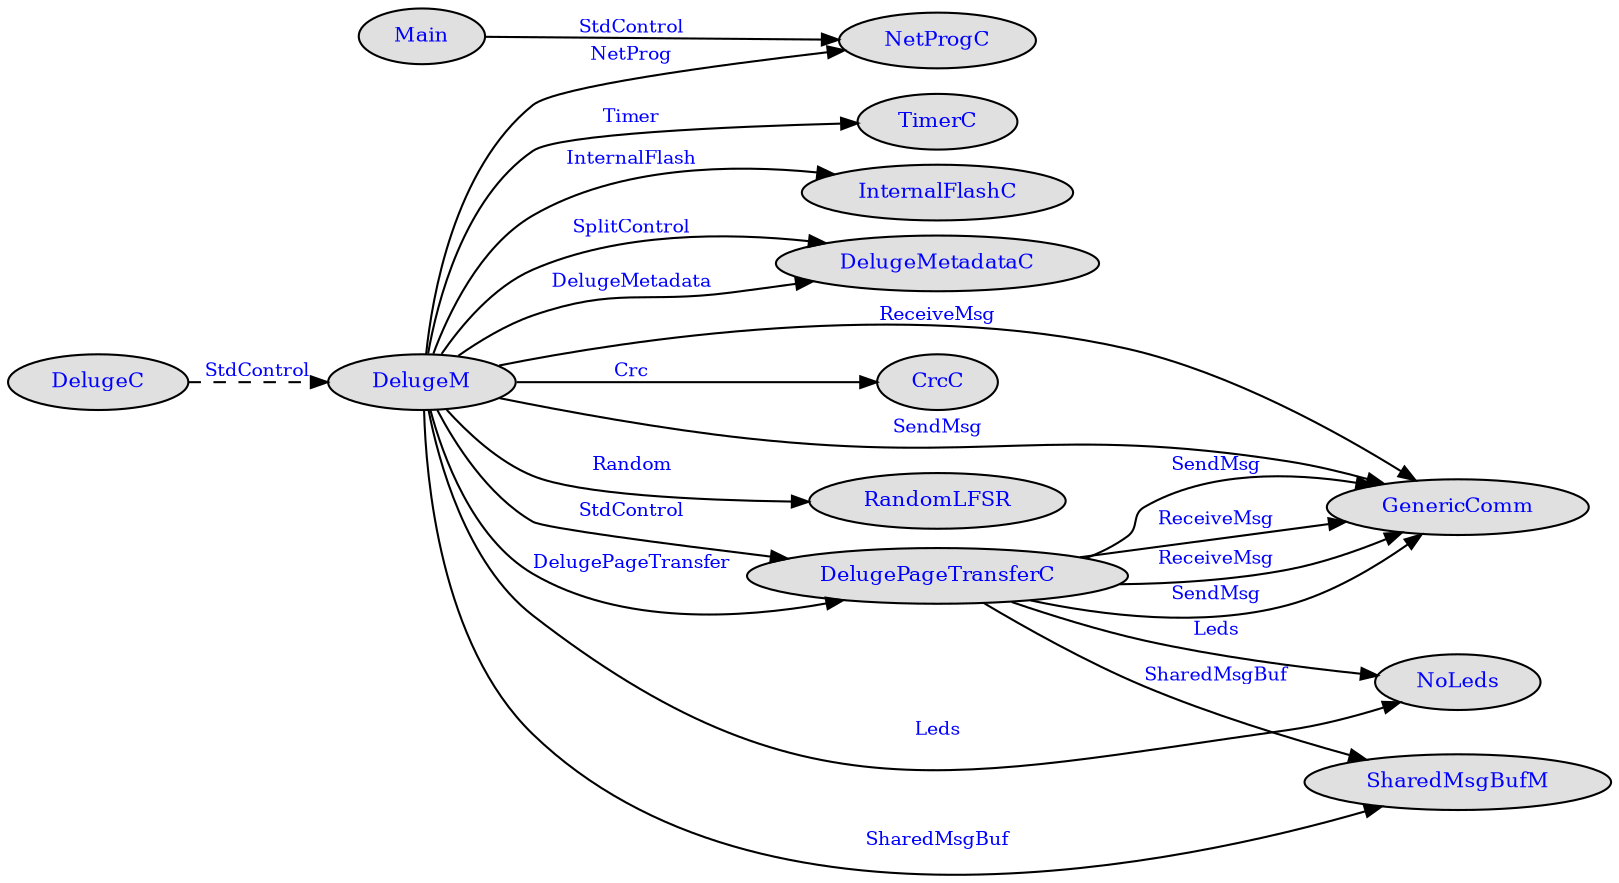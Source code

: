 digraph "DelugeC_if" {
    rankdir=LR;
    ratio=compress;
    margin="0,0";
    ranksep=0.0005; 
    nodesep=0.1; 
    node [shape=ellipse style=filled fillcolor="#e0e0e0"];
    node [fontsize=10 height=.1 width=.1];
    edge [fontsize=9 arrowsize=.8];
    node [fontcolor=blue];
    edge [fontcolor=blue];

    DelugeC [URL="tos.lib.Deluge.DelugeC.nc.html"];
    DelugeM [URL="tos.lib.Deluge.DelugeM.nc.html"];
    DelugeC -> DelugeM [ style=dashed label="StdControl" URL="tos.interfaces.StdControl.nc.html" ];
    DelugeM [URL="tos.lib.Deluge.DelugeM.nc.html"];
    InternalFlashC [URL="tos.platform.avrmote.InternalFlashC.nc.html"];
    DelugeM -> InternalFlashC [ label="InternalFlash" URL="tos.interfaces.InternalFlash.nc.html" ];
    Main [URL="tos.system.Main.nc.html"];
    NetProgC [URL="tos.lib.Deluge.NetProgC.nc.html"];
    Main -> NetProgC [ label="StdControl" URL="tos.interfaces.StdControl.nc.html" ];
    DelugeM [URL="tos.lib.Deluge.DelugeM.nc.html"];
    DelugeMetadataC [URL="tos.lib.Deluge.DelugeMetadataC.nc.html"];
    DelugeM -> DelugeMetadataC [ label="SplitControl" URL="tos.interfaces.SplitControl.nc.html" ];
    DelugeM [URL="tos.lib.Deluge.DelugeM.nc.html"];
    DelugePageTransferC [URL="tos.lib.Deluge.DelugePageTransferC.nc.html"];
    DelugeM -> DelugePageTransferC [ label="StdControl" URL="tos.interfaces.StdControl.nc.html" ];
    DelugeM [URL="tos.lib.Deluge.DelugeM.nc.html"];
    CrcC [URL="tos.system.CrcC.nc.html"];
    DelugeM -> CrcC [ label="Crc" URL="tos.interfaces.Crc.nc.html" ];
    DelugeM [URL="tos.lib.Deluge.DelugeM.nc.html"];
    NoLeds [URL="tos.system.NoLeds.nc.html"];
    DelugeM -> NoLeds [ label="Leds" URL="tos.interfaces.Leds.nc.html" ];
    DelugeM [URL="tos.lib.Deluge.DelugeM.nc.html"];
    DelugeMetadataC [URL="tos.lib.Deluge.DelugeMetadataC.nc.html"];
    DelugeM -> DelugeMetadataC [ label="DelugeMetadata" URL="tos.lib.Deluge.DelugeMetadata.nc.html" ];
    DelugeM [URL="tos.lib.Deluge.DelugeM.nc.html"];
    NetProgC [URL="tos.lib.Deluge.NetProgC.nc.html"];
    DelugeM -> NetProgC [ label="NetProg" URL="tos.lib.Deluge.NetProg.nc.html" ];
    DelugeM [URL="tos.lib.Deluge.DelugeM.nc.html"];
    DelugePageTransferC [URL="tos.lib.Deluge.DelugePageTransferC.nc.html"];
    DelugeM -> DelugePageTransferC [ label="DelugePageTransfer" URL="tos.lib.Deluge.DelugePageTransfer.nc.html" ];
    DelugeM [URL="tos.lib.Deluge.DelugeM.nc.html"];
    RandomLFSR [URL="tos.system.RandomLFSR.nc.html"];
    DelugeM -> RandomLFSR [ label="Random" URL="tos.interfaces.Random.nc.html" ];
    DelugeM [URL="tos.lib.Deluge.DelugeM.nc.html"];
    GenericComm [URL="tos.system.GenericComm.nc.html"];
    DelugeM -> GenericComm [ label="ReceiveMsg" URL="tos.interfaces.ReceiveMsg.nc.html" ];
    DelugeM [URL="tos.lib.Deluge.DelugeM.nc.html"];
    GenericComm [URL="tos.system.GenericComm.nc.html"];
    DelugeM -> GenericComm [ label="SendMsg" URL="tos.interfaces.SendMsg.nc.html" ];
    DelugeM [URL="tos.lib.Deluge.DelugeM.nc.html"];
    SharedMsgBufM [URL="tos.lib.Deluge.SharedMsgBufM.nc.html"];
    DelugeM -> SharedMsgBufM [ label="SharedMsgBuf" URL="tos.lib.Deluge.SharedMsgBuf.nc.html" ];
    DelugePageTransferC [URL="tos.lib.Deluge.DelugePageTransferC.nc.html"];
    SharedMsgBufM [URL="tos.lib.Deluge.SharedMsgBufM.nc.html"];
    DelugePageTransferC -> SharedMsgBufM [ label="SharedMsgBuf" URL="tos.lib.Deluge.SharedMsgBuf.nc.html" ];
    DelugeM [URL="tos.lib.Deluge.DelugeM.nc.html"];
    TimerC [URL="tos.system.TimerC.nc.html"];
    DelugeM -> TimerC [ label="Timer" URL="tos.interfaces.Timer.nc.html" ];
    DelugePageTransferC [URL="tos.lib.Deluge.DelugePageTransferC.nc.html"];
    NoLeds [URL="tos.system.NoLeds.nc.html"];
    DelugePageTransferC -> NoLeds [ label="Leds" URL="tos.interfaces.Leds.nc.html" ];
    DelugePageTransferC [URL="tos.lib.Deluge.DelugePageTransferC.nc.html"];
    GenericComm [URL="tos.system.GenericComm.nc.html"];
    DelugePageTransferC -> GenericComm [ label="ReceiveMsg" URL="tos.interfaces.ReceiveMsg.nc.html" ];
    DelugePageTransferC [URL="tos.lib.Deluge.DelugePageTransferC.nc.html"];
    GenericComm [URL="tos.system.GenericComm.nc.html"];
    DelugePageTransferC -> GenericComm [ label="ReceiveMsg" URL="tos.interfaces.ReceiveMsg.nc.html" ];
    DelugePageTransferC [URL="tos.lib.Deluge.DelugePageTransferC.nc.html"];
    GenericComm [URL="tos.system.GenericComm.nc.html"];
    DelugePageTransferC -> GenericComm [ label="SendMsg" URL="tos.interfaces.SendMsg.nc.html" ];
    DelugePageTransferC [URL="tos.lib.Deluge.DelugePageTransferC.nc.html"];
    GenericComm [URL="tos.system.GenericComm.nc.html"];
    DelugePageTransferC -> GenericComm [ label="SendMsg" URL="tos.interfaces.SendMsg.nc.html" ];
}
